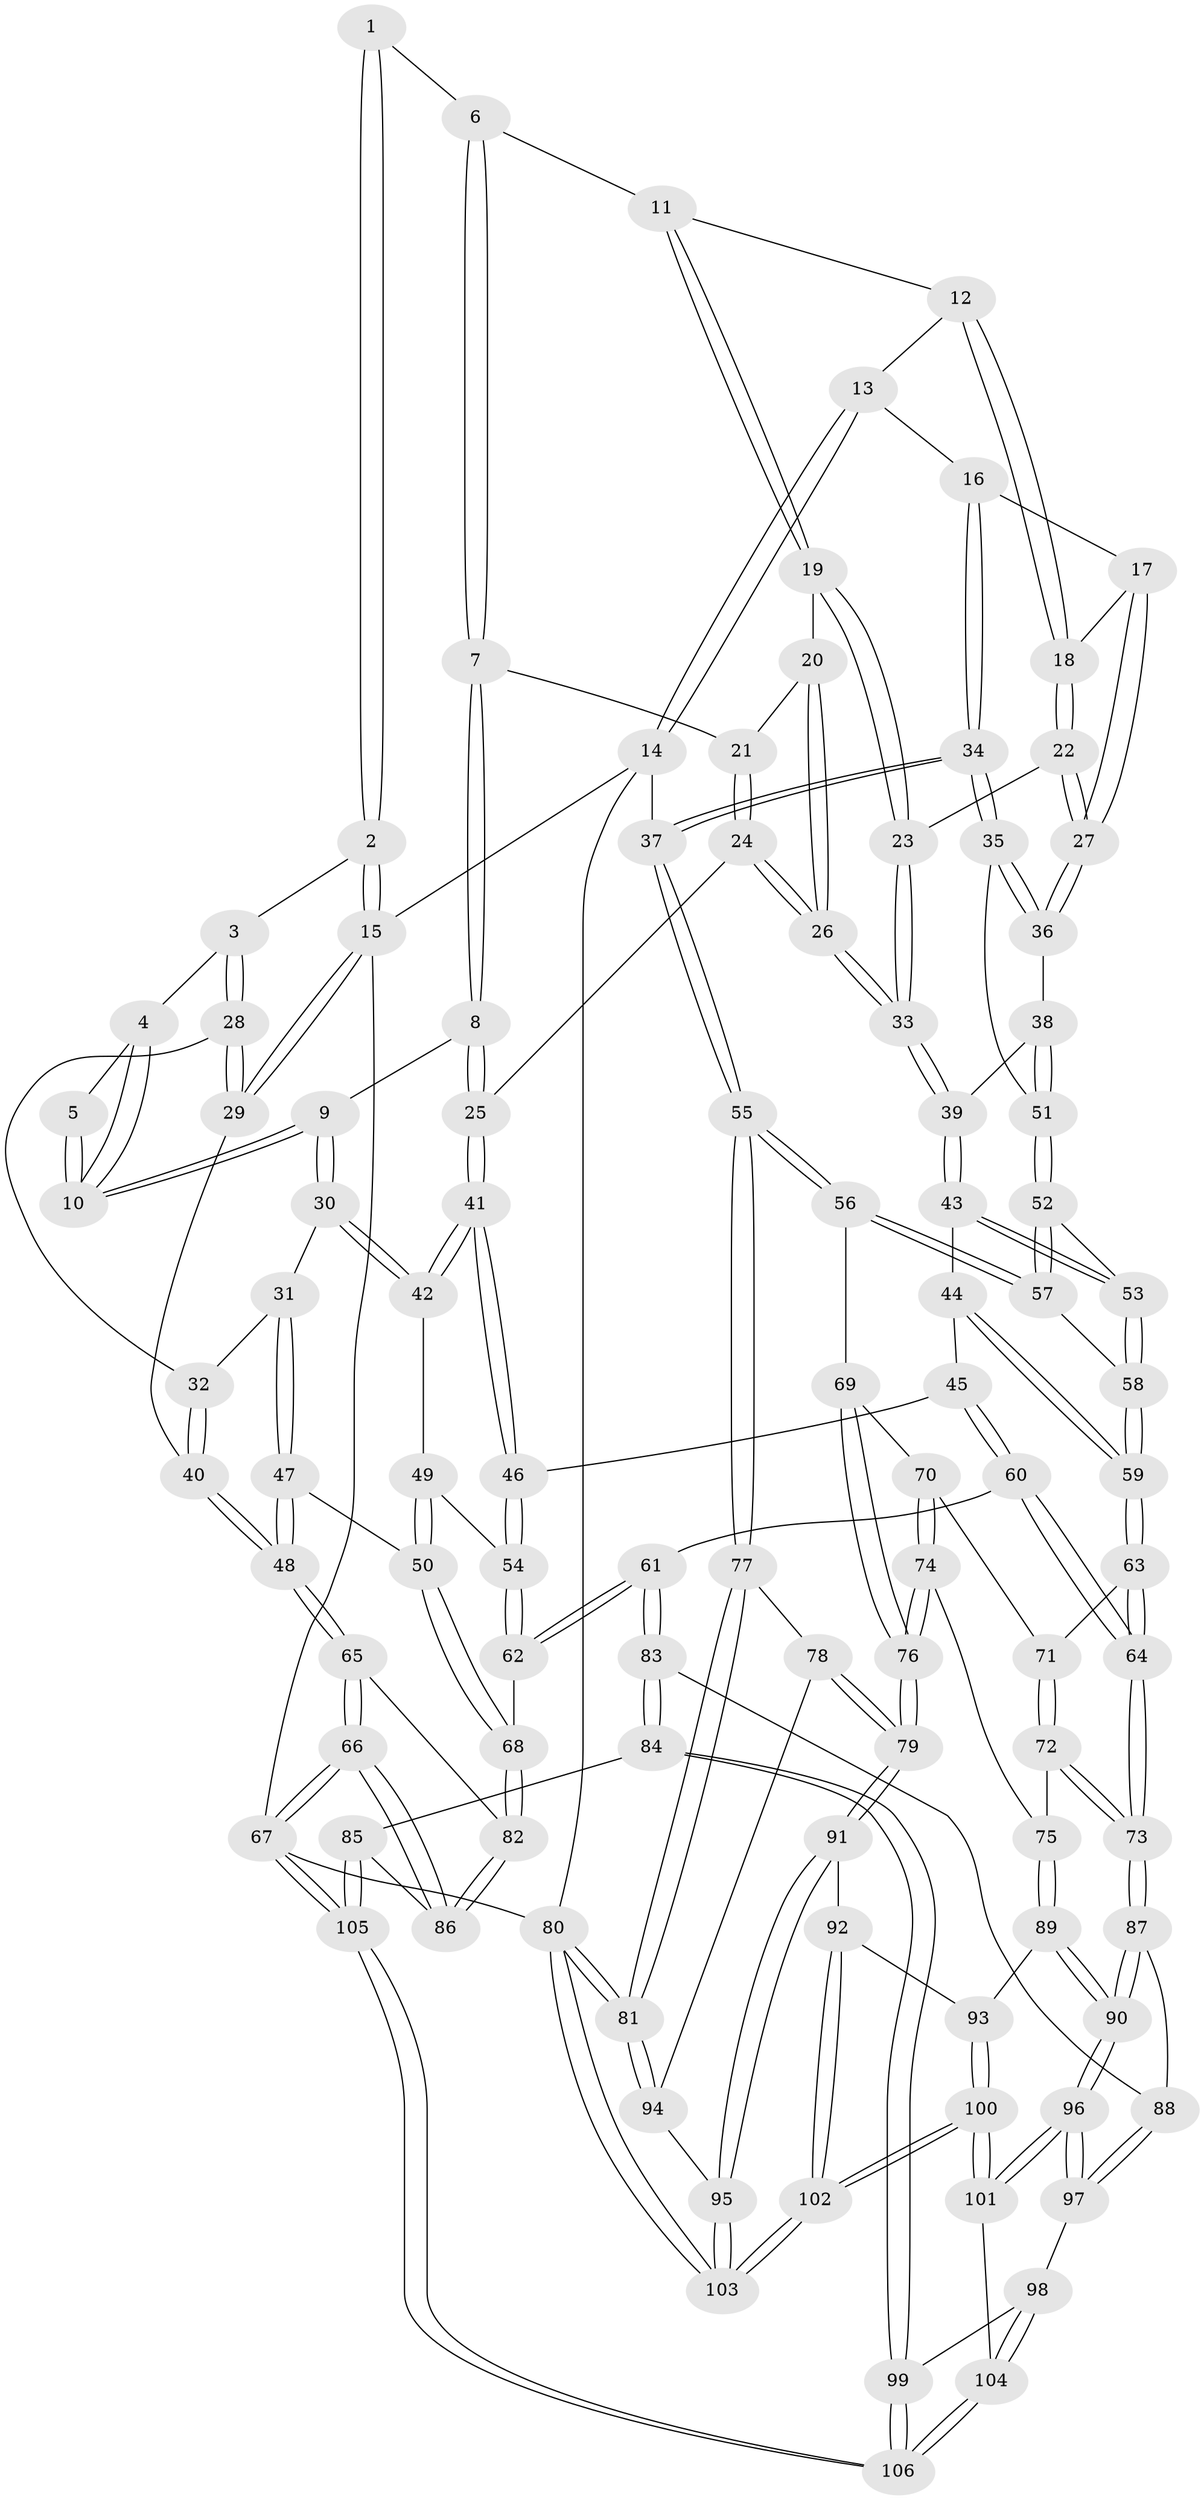 // Generated by graph-tools (version 1.1) at 2025/01/03/09/25 05:01:07]
// undirected, 106 vertices, 262 edges
graph export_dot {
graph [start="1"]
  node [color=gray90,style=filled];
  1 [pos="+0.375759530380919+0"];
  2 [pos="+0.07894856945735404+0"];
  3 [pos="+0.2206239192299162+0.10614040192760367"];
  4 [pos="+0.2501412690526838+0.11632448812749574"];
  5 [pos="+0.3049841781242565+0"];
  6 [pos="+0.3940082518914118+0"];
  7 [pos="+0.42375148024358045+0.012562143851852867"];
  8 [pos="+0.34876690335504273+0.1748145528836699"];
  9 [pos="+0.3282087185957876+0.1797017266081529"];
  10 [pos="+0.3120622753371802+0.16525379069948232"];
  11 [pos="+0.7519885645767267+0"];
  12 [pos="+0.7833004916357827+0"];
  13 [pos="+0.8124333813730443+0"];
  14 [pos="+1+0"];
  15 [pos="+0+0"];
  16 [pos="+0.863331613328503+0.15523816719592679"];
  17 [pos="+0.8336240494649076+0.129825752542846"];
  18 [pos="+0.8100544675412414+0.08966834336318323"];
  19 [pos="+0.6552475275962235+0.07268931733988533"];
  20 [pos="+0.5152814679627856+0.09069203052100713"];
  21 [pos="+0.5114125139533885+0.08902168637534733"];
  22 [pos="+0.7470620880533241+0.16043431405071581"];
  23 [pos="+0.6579353135625383+0.08868602236620496"];
  24 [pos="+0.42084326918398796+0.2109144121771012"];
  25 [pos="+0.4158648175842724+0.2110186692058536"];
  26 [pos="+0.5358568662570374+0.23437138864936558"];
  27 [pos="+0.7471656442626938+0.16059175099069994"];
  28 [pos="+0.17025729373618967+0.1308174329635629"];
  29 [pos="+0+0"];
  30 [pos="+0.24580853668956598+0.29652093763672027"];
  31 [pos="+0.24229724857368842+0.29727657696829424"];
  32 [pos="+0.1462282057273751+0.19438323096047988"];
  33 [pos="+0.5900564435265933+0.26860888475532246"];
  34 [pos="+0.9975696363140878+0.293292030536451"];
  35 [pos="+0.9240639513342476+0.2863366701278206"];
  36 [pos="+0.753518030409095+0.17612172686197486"];
  37 [pos="+1+0.33336747633209307"];
  38 [pos="+0.6592547751094726+0.3085415374405502"];
  39 [pos="+0.5998862345943832+0.29266783316646344"];
  40 [pos="+0+0.24657270133189116"];
  41 [pos="+0.4143548023542326+0.38437429761537245"];
  42 [pos="+0.30316960826783057+0.34556103280719214"];
  43 [pos="+0.5564550746457582+0.3499654188207579"];
  44 [pos="+0.47920481670976867+0.40534650562264124"];
  45 [pos="+0.4779328436685742+0.4055039814119567"];
  46 [pos="+0.42123525527462685+0.391462394337396"];
  47 [pos="+0.05983803697134077+0.4469926107229435"];
  48 [pos="+0+0.4126862253866705"];
  49 [pos="+0.2945197469111642+0.4007143009833296"];
  50 [pos="+0.18050361556471278+0.5529320356567778"];
  51 [pos="+0.693357135948229+0.32908322470443013"];
  52 [pos="+0.7095658301171173+0.4084517726796234"];
  53 [pos="+0.6297809644478773+0.4796453018886569"];
  54 [pos="+0.32697791624437783+0.5134519152551289"];
  55 [pos="+1+0.42188416976180837"];
  56 [pos="+0.8245320376944785+0.5303637277044143"];
  57 [pos="+0.7964008784214529+0.5137034678366289"];
  58 [pos="+0.6219020523579708+0.5209492468757886"];
  59 [pos="+0.583505505555874+0.5620959910146789"];
  60 [pos="+0.4158651511024842+0.6329586500355603"];
  61 [pos="+0.32939524429632683+0.6154540468594117"];
  62 [pos="+0.2895782437537974+0.5921831179568307"];
  63 [pos="+0.5833142073664603+0.5630559426111438"];
  64 [pos="+0.4731912679870957+0.6646675427287695"];
  65 [pos="+0+0.6046976953755561"];
  66 [pos="+0+0.920884284803054"];
  67 [pos="+0+1"];
  68 [pos="+0.21201371685185352+0.5870658905497896"];
  69 [pos="+0.8166407174172168+0.5447299899467428"];
  70 [pos="+0.7238194452418292+0.6076858451677221"];
  71 [pos="+0.6586551356159449+0.6128023855565538"];
  72 [pos="+0.6560599223950296+0.7216077100623577"];
  73 [pos="+0.4995050407681234+0.7367981439490916"];
  74 [pos="+0.7275350631472609+0.7154492001637409"];
  75 [pos="+0.6719892828637198+0.729542363523234"];
  76 [pos="+0.8144895857424984+0.7387384939220996"];
  77 [pos="+1+0.49121470253776606"];
  78 [pos="+0.9235901514712865+0.733478491891398"];
  79 [pos="+0.849114521260317+0.7834050288493948"];
  80 [pos="+1+1"];
  81 [pos="+1+0.8328608089799987"];
  82 [pos="+0.15270744718408824+0.7177770648480164"];
  83 [pos="+0.30131922523287225+0.8368778445202678"];
  84 [pos="+0.2691558805464974+0.8658774354226941"];
  85 [pos="+0.18298058297099906+0.8525009166910281"];
  86 [pos="+0.14170546868951656+0.815694762840362"];
  87 [pos="+0.49535845643234366+0.7712480888756864"];
  88 [pos="+0.4775138101517056+0.7922969350452178"];
  89 [pos="+0.6857418882467718+0.8449122121897179"];
  90 [pos="+0.6103539391181868+0.87014990563437"];
  91 [pos="+0.8453120891620899+0.8164219958527418"];
  92 [pos="+0.8092014907977179+0.8458183109403902"];
  93 [pos="+0.7388118907861384+0.8624625807212305"];
  94 [pos="+1+0.8314055781488828"];
  95 [pos="+0.9090254876437653+0.8692054522047871"];
  96 [pos="+0.5761097086907222+1"];
  97 [pos="+0.4607989274055667+0.8973083136577692"];
  98 [pos="+0.40354137343078067+0.9197395792191526"];
  99 [pos="+0.3141539504738632+0.9380936218930973"];
  100 [pos="+0.6523728147129774+1"];
  101 [pos="+0.5805735083395872+1"];
  102 [pos="+0.818812586343723+1"];
  103 [pos="+1+1"];
  104 [pos="+0.47148783012417894+1"];
  105 [pos="+0.05196514795327638+1"];
  106 [pos="+0.34816609482291927+1"];
  1 -- 2;
  1 -- 2;
  1 -- 6;
  2 -- 3;
  2 -- 15;
  2 -- 15;
  3 -- 4;
  3 -- 28;
  3 -- 28;
  4 -- 5;
  4 -- 10;
  4 -- 10;
  5 -- 10;
  5 -- 10;
  6 -- 7;
  6 -- 7;
  6 -- 11;
  7 -- 8;
  7 -- 8;
  7 -- 21;
  8 -- 9;
  8 -- 25;
  8 -- 25;
  9 -- 10;
  9 -- 10;
  9 -- 30;
  9 -- 30;
  11 -- 12;
  11 -- 19;
  11 -- 19;
  12 -- 13;
  12 -- 18;
  12 -- 18;
  13 -- 14;
  13 -- 14;
  13 -- 16;
  14 -- 15;
  14 -- 37;
  14 -- 80;
  15 -- 29;
  15 -- 29;
  15 -- 67;
  16 -- 17;
  16 -- 34;
  16 -- 34;
  17 -- 18;
  17 -- 27;
  17 -- 27;
  18 -- 22;
  18 -- 22;
  19 -- 20;
  19 -- 23;
  19 -- 23;
  20 -- 21;
  20 -- 26;
  20 -- 26;
  21 -- 24;
  21 -- 24;
  22 -- 23;
  22 -- 27;
  22 -- 27;
  23 -- 33;
  23 -- 33;
  24 -- 25;
  24 -- 26;
  24 -- 26;
  25 -- 41;
  25 -- 41;
  26 -- 33;
  26 -- 33;
  27 -- 36;
  27 -- 36;
  28 -- 29;
  28 -- 29;
  28 -- 32;
  29 -- 40;
  30 -- 31;
  30 -- 42;
  30 -- 42;
  31 -- 32;
  31 -- 47;
  31 -- 47;
  32 -- 40;
  32 -- 40;
  33 -- 39;
  33 -- 39;
  34 -- 35;
  34 -- 35;
  34 -- 37;
  34 -- 37;
  35 -- 36;
  35 -- 36;
  35 -- 51;
  36 -- 38;
  37 -- 55;
  37 -- 55;
  38 -- 39;
  38 -- 51;
  38 -- 51;
  39 -- 43;
  39 -- 43;
  40 -- 48;
  40 -- 48;
  41 -- 42;
  41 -- 42;
  41 -- 46;
  41 -- 46;
  42 -- 49;
  43 -- 44;
  43 -- 53;
  43 -- 53;
  44 -- 45;
  44 -- 59;
  44 -- 59;
  45 -- 46;
  45 -- 60;
  45 -- 60;
  46 -- 54;
  46 -- 54;
  47 -- 48;
  47 -- 48;
  47 -- 50;
  48 -- 65;
  48 -- 65;
  49 -- 50;
  49 -- 50;
  49 -- 54;
  50 -- 68;
  50 -- 68;
  51 -- 52;
  51 -- 52;
  52 -- 53;
  52 -- 57;
  52 -- 57;
  53 -- 58;
  53 -- 58;
  54 -- 62;
  54 -- 62;
  55 -- 56;
  55 -- 56;
  55 -- 77;
  55 -- 77;
  56 -- 57;
  56 -- 57;
  56 -- 69;
  57 -- 58;
  58 -- 59;
  58 -- 59;
  59 -- 63;
  59 -- 63;
  60 -- 61;
  60 -- 64;
  60 -- 64;
  61 -- 62;
  61 -- 62;
  61 -- 83;
  61 -- 83;
  62 -- 68;
  63 -- 64;
  63 -- 64;
  63 -- 71;
  64 -- 73;
  64 -- 73;
  65 -- 66;
  65 -- 66;
  65 -- 82;
  66 -- 67;
  66 -- 67;
  66 -- 86;
  66 -- 86;
  67 -- 105;
  67 -- 105;
  67 -- 80;
  68 -- 82;
  68 -- 82;
  69 -- 70;
  69 -- 76;
  69 -- 76;
  70 -- 71;
  70 -- 74;
  70 -- 74;
  71 -- 72;
  71 -- 72;
  72 -- 73;
  72 -- 73;
  72 -- 75;
  73 -- 87;
  73 -- 87;
  74 -- 75;
  74 -- 76;
  74 -- 76;
  75 -- 89;
  75 -- 89;
  76 -- 79;
  76 -- 79;
  77 -- 78;
  77 -- 81;
  77 -- 81;
  78 -- 79;
  78 -- 79;
  78 -- 94;
  79 -- 91;
  79 -- 91;
  80 -- 81;
  80 -- 81;
  80 -- 103;
  80 -- 103;
  81 -- 94;
  81 -- 94;
  82 -- 86;
  82 -- 86;
  83 -- 84;
  83 -- 84;
  83 -- 88;
  84 -- 85;
  84 -- 99;
  84 -- 99;
  85 -- 86;
  85 -- 105;
  85 -- 105;
  87 -- 88;
  87 -- 90;
  87 -- 90;
  88 -- 97;
  88 -- 97;
  89 -- 90;
  89 -- 90;
  89 -- 93;
  90 -- 96;
  90 -- 96;
  91 -- 92;
  91 -- 95;
  91 -- 95;
  92 -- 93;
  92 -- 102;
  92 -- 102;
  93 -- 100;
  93 -- 100;
  94 -- 95;
  95 -- 103;
  95 -- 103;
  96 -- 97;
  96 -- 97;
  96 -- 101;
  96 -- 101;
  97 -- 98;
  98 -- 99;
  98 -- 104;
  98 -- 104;
  99 -- 106;
  99 -- 106;
  100 -- 101;
  100 -- 101;
  100 -- 102;
  100 -- 102;
  101 -- 104;
  102 -- 103;
  102 -- 103;
  104 -- 106;
  104 -- 106;
  105 -- 106;
  105 -- 106;
}
